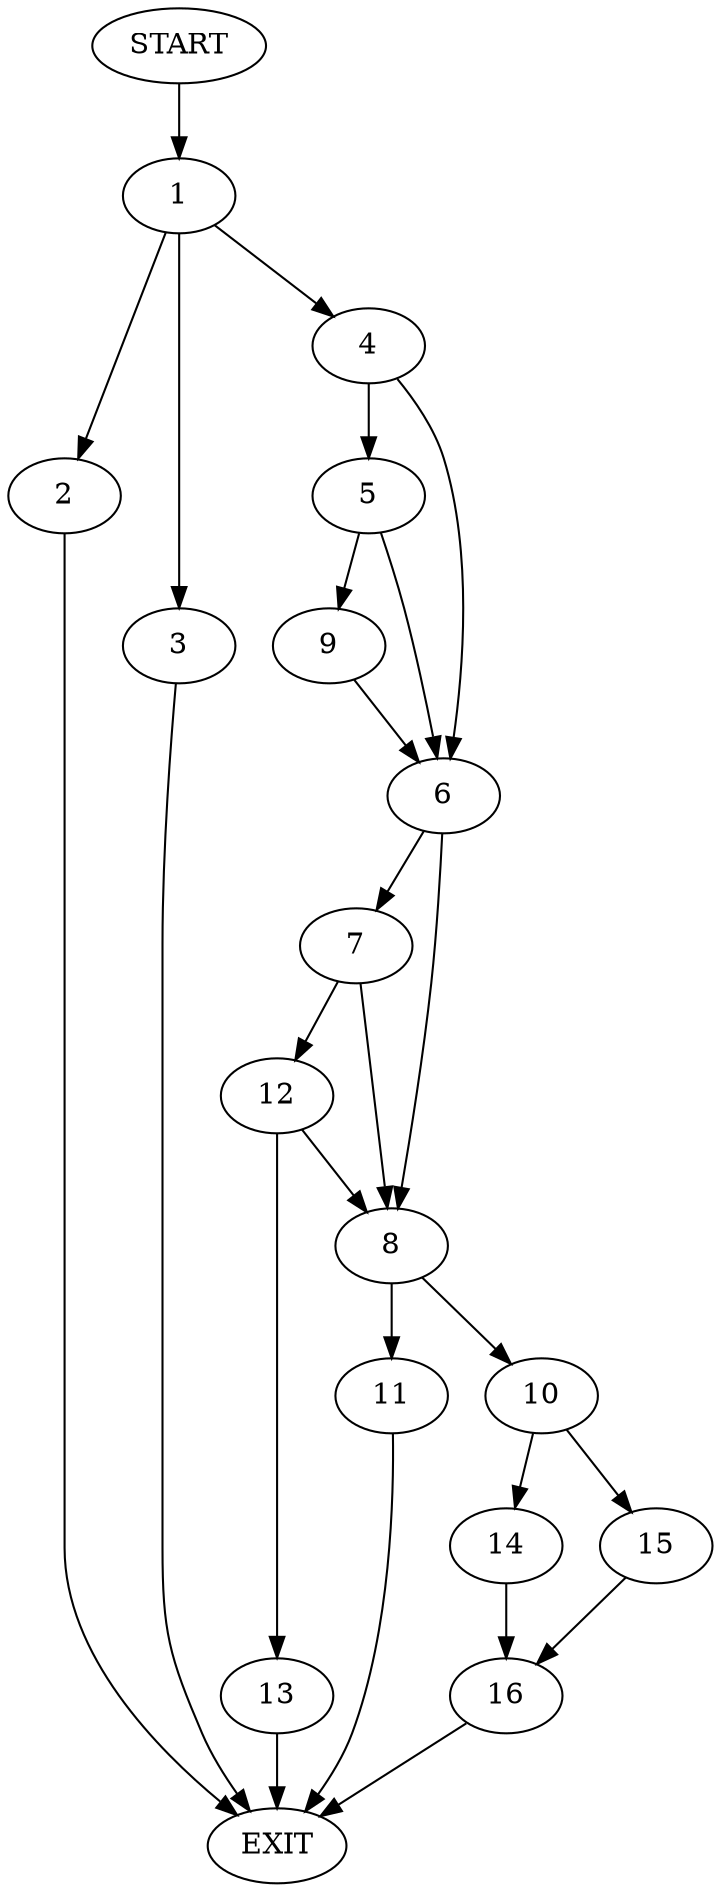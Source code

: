 digraph {
0 [label="START"]
17 [label="EXIT"]
0 -> 1
1 -> 2
1 -> 3
1 -> 4
4 -> 5
4 -> 6
3 -> 17
2 -> 17
6 -> 7
6 -> 8
5 -> 6
5 -> 9
9 -> 6
8 -> 10
8 -> 11
7 -> 12
7 -> 8
12 -> 13
12 -> 8
13 -> 17
11 -> 17
10 -> 14
10 -> 15
15 -> 16
14 -> 16
16 -> 17
}
